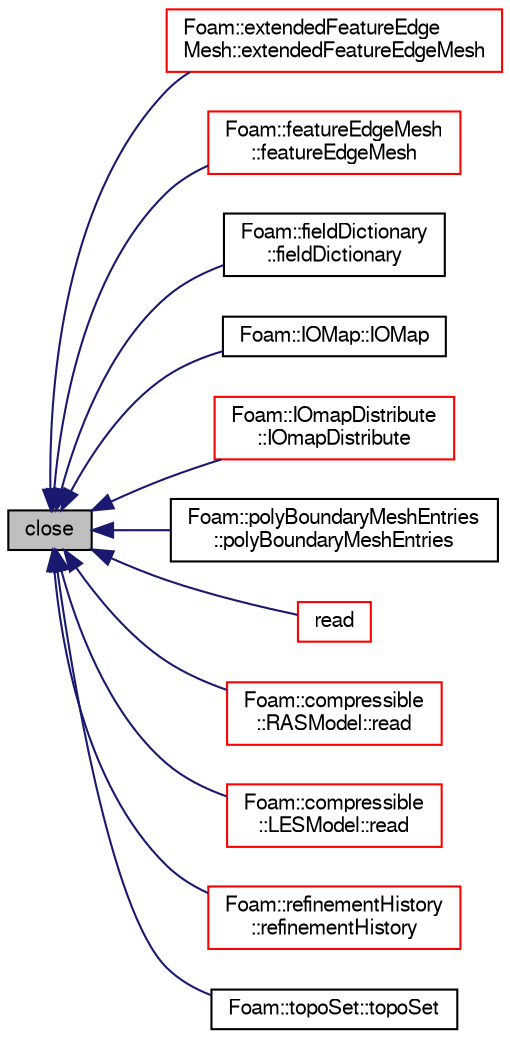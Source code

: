 digraph "close"
{
  bgcolor="transparent";
  edge [fontname="FreeSans",fontsize="10",labelfontname="FreeSans",labelfontsize="10"];
  node [fontname="FreeSans",fontsize="10",shape=record];
  rankdir="LR";
  Node2386 [label="close",height=0.2,width=0.4,color="black", fillcolor="grey75", style="filled", fontcolor="black"];
  Node2386 -> Node2387 [dir="back",color="midnightblue",fontsize="10",style="solid",fontname="FreeSans"];
  Node2387 [label="Foam::extendedFeatureEdge\lMesh::extendedFeatureEdgeMesh",height=0.2,width=0.4,color="red",URL="$a21794.html#a6adc759f54c663e50dd82d3820540d57",tooltip="Construct (read) given an IOobject. "];
  Node2386 -> Node2389 [dir="back",color="midnightblue",fontsize="10",style="solid",fontname="FreeSans"];
  Node2389 [label="Foam::featureEdgeMesh\l::featureEdgeMesh",height=0.2,width=0.4,color="red",URL="$a21798.html#a7a53d15d141d0e33f9a731001cef160d",tooltip="Construct (read) given an IOobject. "];
  Node2386 -> Node2391 [dir="back",color="midnightblue",fontsize="10",style="solid",fontname="FreeSans"];
  Node2391 [label="Foam::fieldDictionary\l::fieldDictionary",height=0.2,width=0.4,color="black",URL="$a25286.html#a454d726aa51899e7e4171b4c92d589ff",tooltip="Construct from ioobject and overloaded typename. "];
  Node2386 -> Node2392 [dir="back",color="midnightblue",fontsize="10",style="solid",fontname="FreeSans"];
  Node2392 [label="Foam::IOMap::IOMap",height=0.2,width=0.4,color="black",URL="$a26170.html#aaaa1e58f434ce991d31b01f241208125",tooltip="Construct from IOobject. "];
  Node2386 -> Node2393 [dir="back",color="midnightblue",fontsize="10",style="solid",fontname="FreeSans"];
  Node2393 [label="Foam::IOmapDistribute\l::IOmapDistribute",height=0.2,width=0.4,color="red",URL="$a27358.html#a99b889be4f9055fe99205ab9f40c70e9",tooltip="Construct given an IOobject. "];
  Node2386 -> Node2395 [dir="back",color="midnightblue",fontsize="10",style="solid",fontname="FreeSans"];
  Node2395 [label="Foam::polyBoundaryMeshEntries\l::polyBoundaryMeshEntries",height=0.2,width=0.4,color="black",URL="$a27406.html#a5b7a1659b97cfcf3ef93ca651e3e336d"];
  Node2386 -> Node2396 [dir="back",color="midnightblue",fontsize="10",style="solid",fontname="FreeSans"];
  Node2396 [label="read",height=0.2,width=0.4,color="red",URL="$a26334.html#af816873151ddb0126e98bb2f914d8ed5",tooltip="Read object. "];
  Node2386 -> Node3626 [dir="back",color="midnightblue",fontsize="10",style="solid",fontname="FreeSans"];
  Node3626 [label="Foam::compressible\l::RASModel::read",height=0.2,width=0.4,color="red",URL="$a30758.html#af816873151ddb0126e98bb2f914d8ed5",tooltip="Read RASProperties dictionary. "];
  Node2386 -> Node3741 [dir="back",color="midnightblue",fontsize="10",style="solid",fontname="FreeSans"];
  Node3741 [label="Foam::compressible\l::LESModel::read",height=0.2,width=0.4,color="red",URL="$a30634.html#af816873151ddb0126e98bb2f914d8ed5",tooltip="Read LESProperties dictionary. "];
  Node2386 -> Node3767 [dir="back",color="midnightblue",fontsize="10",style="solid",fontname="FreeSans"];
  Node3767 [label="Foam::refinementHistory\l::refinementHistory",height=0.2,width=0.4,color="red",URL="$a21690.html#abdde36146e178ec3c82147ab8e08b54f",tooltip="Construct (read) given an IOobject. "];
  Node2386 -> Node3770 [dir="back",color="midnightblue",fontsize="10",style="solid",fontname="FreeSans"];
  Node3770 [label="Foam::topoSet::topoSet",height=0.2,width=0.4,color="black",URL="$a25462.html#a7f2725dedd181d160c28699ed51ac090",tooltip="Construct from IOobject as explicitly passed type. "];
}
